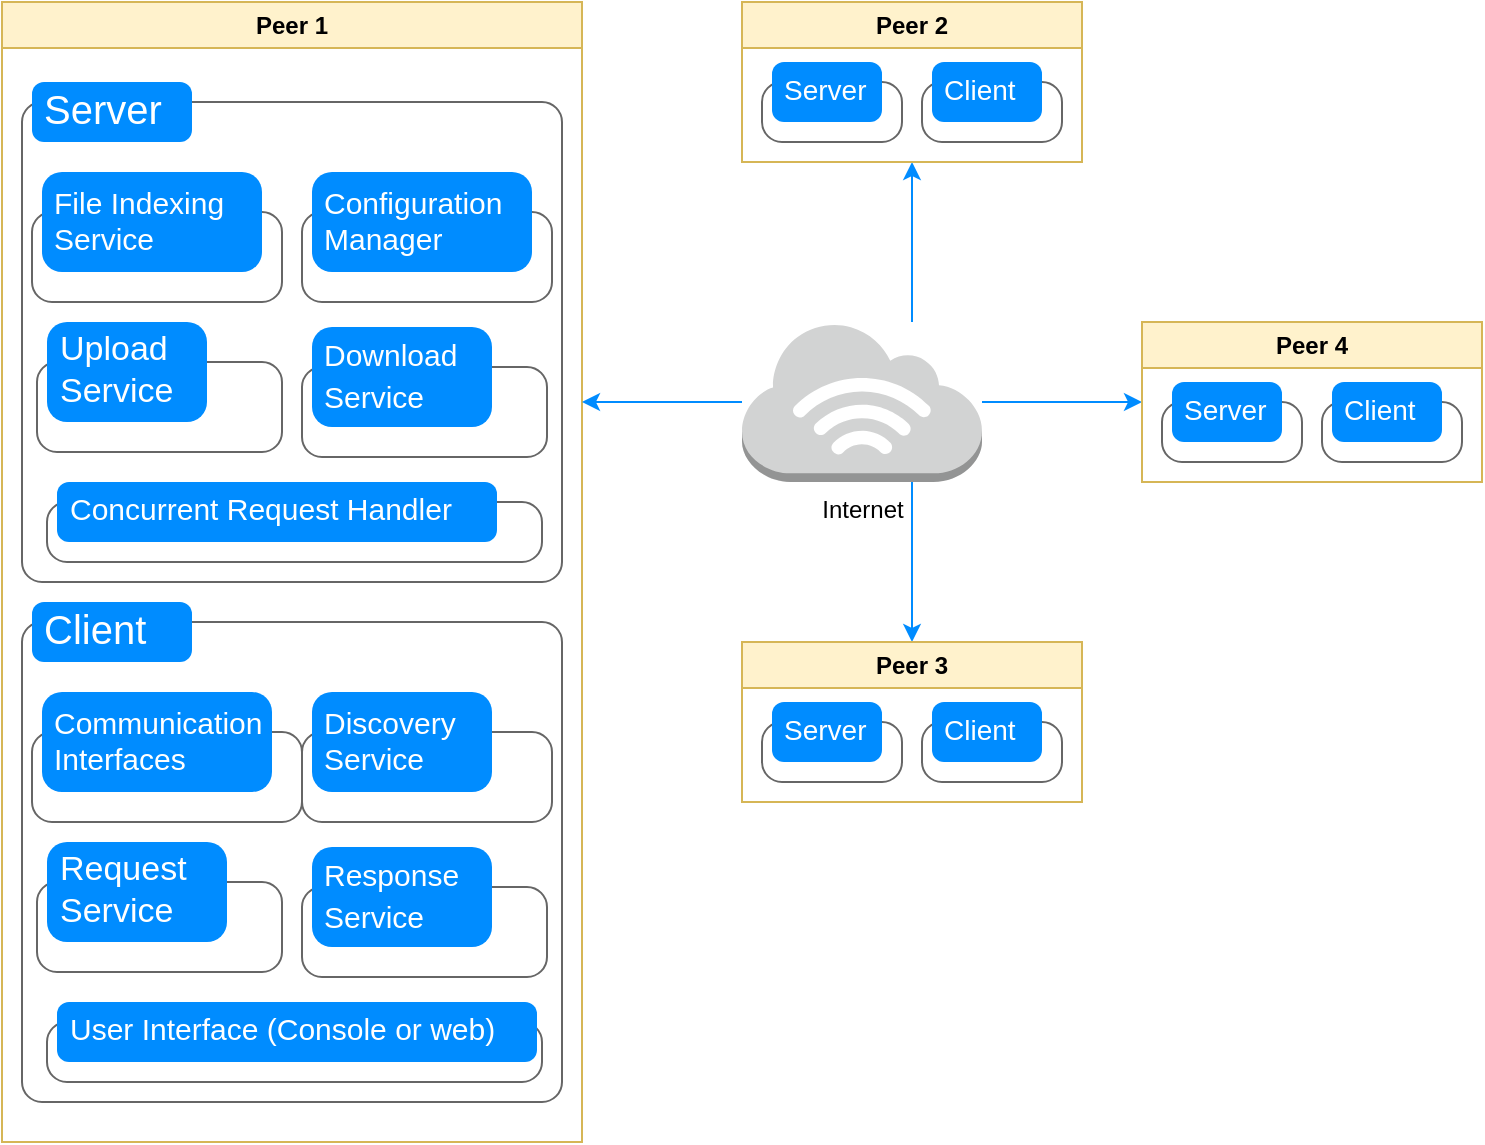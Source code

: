 <mxfile version="24.0.2" type="device">
  <diagram name="Page-1" id="6MUMGKd8XCiNymQx3H2U">
    <mxGraphModel dx="1818" dy="1739" grid="1" gridSize="10" guides="1" tooltips="1" connect="1" arrows="1" fold="1" page="1" pageScale="1" pageWidth="850" pageHeight="1100" math="0" shadow="0">
      <root>
        <mxCell id="0" />
        <mxCell id="1" parent="0" />
        <mxCell id="FffesxjW9vF1gciU8168-39" style="edgeStyle=orthogonalEdgeStyle;rounded=0;orthogonalLoop=1;jettySize=auto;html=1;entryX=0.5;entryY=1;entryDx=0;entryDy=0;fillColor=#dae8fc;strokeColor=#008CFF;" edge="1" parent="1" source="FffesxjW9vF1gciU8168-1" target="FffesxjW9vF1gciU8168-2">
          <mxGeometry relative="1" as="geometry">
            <Array as="points">
              <mxPoint x="445" y="110" />
              <mxPoint x="445" y="110" />
            </Array>
          </mxGeometry>
        </mxCell>
        <mxCell id="FffesxjW9vF1gciU8168-40" style="edgeStyle=orthogonalEdgeStyle;rounded=0;orthogonalLoop=1;jettySize=auto;html=1;strokeColor=#008CFF;" edge="1" parent="1" source="FffesxjW9vF1gciU8168-1" target="FffesxjW9vF1gciU8168-34">
          <mxGeometry relative="1" as="geometry">
            <Array as="points">
              <mxPoint x="445" y="210" />
              <mxPoint x="445" y="210" />
            </Array>
          </mxGeometry>
        </mxCell>
        <mxCell id="FffesxjW9vF1gciU8168-41" style="edgeStyle=orthogonalEdgeStyle;rounded=0;orthogonalLoop=1;jettySize=auto;html=1;entryX=0;entryY=0.5;entryDx=0;entryDy=0;strokeColor=#008CFF;" edge="1" parent="1" source="FffesxjW9vF1gciU8168-1" target="FffesxjW9vF1gciU8168-29">
          <mxGeometry relative="1" as="geometry" />
        </mxCell>
        <mxCell id="FffesxjW9vF1gciU8168-1" value="Internet" style="outlineConnect=0;dashed=0;verticalLabelPosition=bottom;verticalAlign=top;align=center;html=1;shape=mxgraph.aws3.internet_3;fillColor=#D2D3D3;gradientColor=none;" vertex="1" parent="1">
          <mxGeometry x="360" y="120" width="120" height="80" as="geometry" />
        </mxCell>
        <mxCell id="FffesxjW9vF1gciU8168-2" value="Peer 2" style="swimlane;whiteSpace=wrap;html=1;fillColor=#fff2cc;strokeColor=#d6b656;" vertex="1" parent="1">
          <mxGeometry x="360" y="-40" width="170" height="80" as="geometry" />
        </mxCell>
        <mxCell id="FffesxjW9vF1gciU8168-3" value="" style="shape=mxgraph.mockup.containers.marginRect;rectMarginTop=10;strokeColor=#666666;strokeWidth=1;dashed=0;rounded=1;arcSize=5;recursiveResize=0;html=1;whiteSpace=wrap;" vertex="1" parent="FffesxjW9vF1gciU8168-2">
          <mxGeometry x="10" y="30" width="70" height="40" as="geometry" />
        </mxCell>
        <mxCell id="FffesxjW9vF1gciU8168-4" value="&lt;font style=&quot;font-size: 14px;&quot;&gt;Server&lt;/font&gt;" style="shape=rect;strokeColor=none;fillColor=#008cff;strokeWidth=1;dashed=0;rounded=1;arcSize=20;fontColor=#ffffff;fontSize=17;spacing=2;spacingTop=-2;align=left;autosize=1;spacingLeft=4;resizeWidth=0;resizeHeight=0;perimeter=none;html=1;whiteSpace=wrap;" vertex="1" parent="FffesxjW9vF1gciU8168-3">
          <mxGeometry x="5" width="55" height="30" as="geometry" />
        </mxCell>
        <mxCell id="FffesxjW9vF1gciU8168-27" value="" style="shape=mxgraph.mockup.containers.marginRect;rectMarginTop=10;strokeColor=#666666;strokeWidth=1;dashed=0;rounded=1;arcSize=5;recursiveResize=0;html=1;whiteSpace=wrap;" vertex="1" parent="FffesxjW9vF1gciU8168-2">
          <mxGeometry x="90" y="30" width="70" height="40" as="geometry" />
        </mxCell>
        <mxCell id="FffesxjW9vF1gciU8168-28" value="&lt;font style=&quot;font-size: 14px;&quot;&gt;Client&lt;/font&gt;" style="shape=rect;strokeColor=none;fillColor=#008cff;strokeWidth=1;dashed=0;rounded=1;arcSize=20;fontColor=#ffffff;fontSize=17;spacing=2;spacingTop=-2;align=left;autosize=1;spacingLeft=4;resizeWidth=0;resizeHeight=0;perimeter=none;html=1;whiteSpace=wrap;" vertex="1" parent="FffesxjW9vF1gciU8168-27">
          <mxGeometry x="5" width="55" height="30" as="geometry" />
        </mxCell>
        <mxCell id="FffesxjW9vF1gciU8168-22" value="Peer 1" style="swimlane;whiteSpace=wrap;html=1;fillColor=#fff2cc;strokeColor=#d6b656;" vertex="1" parent="1">
          <mxGeometry x="-10" y="-40" width="290" height="570" as="geometry" />
        </mxCell>
        <mxCell id="FffesxjW9vF1gciU8168-23" value="" style="shape=mxgraph.mockup.containers.marginRect;rectMarginTop=10;strokeColor=#666666;strokeWidth=1;dashed=0;rounded=1;arcSize=5;recursiveResize=0;html=1;whiteSpace=wrap;" vertex="1" parent="FffesxjW9vF1gciU8168-22">
          <mxGeometry x="10" y="40" width="270" height="250" as="geometry" />
        </mxCell>
        <mxCell id="FffesxjW9vF1gciU8168-24" value="&lt;font style=&quot;font-size: 20px;&quot;&gt;Server&lt;/font&gt;" style="shape=rect;strokeColor=none;fillColor=#008cff;strokeWidth=1;dashed=0;rounded=1;arcSize=20;fontColor=#ffffff;fontSize=17;spacing=2;spacingTop=-2;align=left;autosize=1;spacingLeft=4;resizeWidth=0;resizeHeight=0;perimeter=none;html=1;whiteSpace=wrap;" vertex="1" parent="FffesxjW9vF1gciU8168-23">
          <mxGeometry x="5" width="80" height="30" as="geometry" />
        </mxCell>
        <mxCell id="FffesxjW9vF1gciU8168-42" value="" style="shape=mxgraph.mockup.containers.marginRect;rectMarginTop=10;strokeColor=#666666;strokeWidth=1;dashed=0;rounded=1;arcSize=5;recursiveResize=0;html=1;whiteSpace=wrap;" vertex="1" parent="FffesxjW9vF1gciU8168-23">
          <mxGeometry x="5" y="55" width="125" height="55" as="geometry" />
        </mxCell>
        <mxCell id="FffesxjW9vF1gciU8168-43" value="&lt;font style=&quot;font-size: 15px;&quot;&gt;File Indexing&lt;/font&gt;&lt;div style=&quot;font-size: 15px;&quot;&gt;&lt;font style=&quot;font-size: 15px;&quot;&gt;Service&lt;/font&gt;&lt;/div&gt;" style="shape=rect;strokeColor=none;fillColor=#008cff;strokeWidth=1;dashed=0;rounded=1;arcSize=20;fontColor=#ffffff;fontSize=15;spacing=2;spacingTop=-2;align=left;autosize=1;spacingLeft=4;resizeWidth=0;resizeHeight=0;perimeter=none;html=1;whiteSpace=wrap;" vertex="1" parent="FffesxjW9vF1gciU8168-42">
          <mxGeometry x="5" y="-10" width="110" height="50" as="geometry" />
        </mxCell>
        <mxCell id="FffesxjW9vF1gciU8168-48" value="" style="shape=mxgraph.mockup.containers.marginRect;rectMarginTop=10;strokeColor=#666666;strokeWidth=1;dashed=0;rounded=1;arcSize=5;recursiveResize=0;html=1;whiteSpace=wrap;" vertex="1" parent="FffesxjW9vF1gciU8168-23">
          <mxGeometry x="7.5" y="130" width="122.5" height="55" as="geometry" />
        </mxCell>
        <mxCell id="FffesxjW9vF1gciU8168-49" value="&lt;span style=&quot;background-color: initial; font-size: 17px;&quot;&gt;&lt;font style=&quot;font-size: 17px;&quot;&gt;Upload&lt;/font&gt;&lt;/span&gt;&lt;div style=&quot;font-size: 17px;&quot;&gt;&lt;span style=&quot;background-color: initial;&quot;&gt;&lt;font style=&quot;font-size: 17px;&quot;&gt;Service&lt;/font&gt;&lt;/span&gt;&lt;/div&gt;" style="shape=rect;strokeColor=none;fillColor=#008cff;strokeWidth=1;dashed=0;rounded=1;arcSize=20;fontColor=#ffffff;fontSize=15;spacing=2;spacingTop=-2;align=left;autosize=1;spacingLeft=4;resizeWidth=0;resizeHeight=0;perimeter=none;html=1;whiteSpace=wrap;" vertex="1" parent="FffesxjW9vF1gciU8168-48">
          <mxGeometry x="5" y="-10" width="80" height="50" as="geometry" />
        </mxCell>
        <mxCell id="FffesxjW9vF1gciU8168-61" value="" style="shape=mxgraph.mockup.containers.marginRect;rectMarginTop=10;strokeColor=#666666;strokeWidth=1;dashed=0;rounded=1;arcSize=5;recursiveResize=0;html=1;whiteSpace=wrap;" vertex="1" parent="FffesxjW9vF1gciU8168-23">
          <mxGeometry x="140" y="132.5" width="122.5" height="55" as="geometry" />
        </mxCell>
        <mxCell id="FffesxjW9vF1gciU8168-62" value="&lt;div&gt;&lt;span style=&quot;font-size: 15px; background-color: initial;&quot;&gt;Download&lt;/span&gt;&lt;/div&gt;&lt;div&gt;&lt;span style=&quot;font-size: 15px; background-color: initial;&quot;&gt;Service&lt;/span&gt;&lt;/div&gt;" style="shape=rect;strokeColor=none;fillColor=#008cff;strokeWidth=1;dashed=0;rounded=1;arcSize=20;fontColor=#ffffff;fontSize=17;spacing=2;spacingTop=-2;align=left;autosize=1;spacingLeft=4;resizeWidth=0;resizeHeight=0;perimeter=none;html=1;whiteSpace=wrap;" vertex="1" parent="FffesxjW9vF1gciU8168-61">
          <mxGeometry x="5" y="-10" width="90" height="50" as="geometry" />
        </mxCell>
        <mxCell id="FffesxjW9vF1gciU8168-63" value="" style="shape=mxgraph.mockup.containers.marginRect;rectMarginTop=10;strokeColor=#666666;strokeWidth=1;dashed=0;rounded=1;arcSize=5;recursiveResize=0;html=1;whiteSpace=wrap;" vertex="1" parent="FffesxjW9vF1gciU8168-23">
          <mxGeometry x="12.5" y="200" width="247.5" height="40" as="geometry" />
        </mxCell>
        <mxCell id="FffesxjW9vF1gciU8168-64" value="&lt;span style=&quot;font-size: 15px;&quot;&gt;Concurrent&amp;nbsp;&lt;/span&gt;&lt;span style=&quot;font-size: 15px; background-color: initial;&quot;&gt;Request Handler&lt;/span&gt;" style="shape=rect;strokeColor=none;fillColor=#008cff;strokeWidth=1;dashed=0;rounded=1;arcSize=20;fontColor=#ffffff;fontSize=17;spacing=2;spacingTop=-2;align=left;autosize=1;spacingLeft=4;resizeWidth=0;resizeHeight=0;perimeter=none;html=1;whiteSpace=wrap;" vertex="1" parent="FffesxjW9vF1gciU8168-63">
          <mxGeometry x="5" width="220" height="30" as="geometry" />
        </mxCell>
        <mxCell id="FffesxjW9vF1gciU8168-65" value="" style="shape=mxgraph.mockup.containers.marginRect;rectMarginTop=10;strokeColor=#666666;strokeWidth=1;dashed=0;rounded=1;arcSize=5;recursiveResize=0;html=1;whiteSpace=wrap;" vertex="1" parent="FffesxjW9vF1gciU8168-23">
          <mxGeometry x="140" y="55" width="125" height="55" as="geometry" />
        </mxCell>
        <mxCell id="FffesxjW9vF1gciU8168-66" value="Configuration&lt;div&gt;Manager&lt;/div&gt;" style="shape=rect;strokeColor=none;fillColor=#008cff;strokeWidth=1;dashed=0;rounded=1;arcSize=20;fontColor=#ffffff;fontSize=15;spacing=2;spacingTop=-2;align=left;autosize=1;spacingLeft=4;resizeWidth=0;resizeHeight=0;perimeter=none;html=1;whiteSpace=wrap;" vertex="1" parent="FffesxjW9vF1gciU8168-65">
          <mxGeometry x="5" y="-10" width="110" height="50" as="geometry" />
        </mxCell>
        <mxCell id="FffesxjW9vF1gciU8168-68" value="" style="shape=mxgraph.mockup.containers.marginRect;rectMarginTop=10;strokeColor=#666666;strokeWidth=1;dashed=0;rounded=1;arcSize=5;recursiveResize=0;html=1;whiteSpace=wrap;" vertex="1" parent="FffesxjW9vF1gciU8168-22">
          <mxGeometry x="10" y="300" width="270" height="250" as="geometry" />
        </mxCell>
        <mxCell id="FffesxjW9vF1gciU8168-69" value="&lt;font style=&quot;font-size: 20px;&quot;&gt;Client&lt;/font&gt;" style="shape=rect;strokeColor=none;fillColor=#008cff;strokeWidth=1;dashed=0;rounded=1;arcSize=20;fontColor=#ffffff;fontSize=17;spacing=2;spacingTop=-2;align=left;autosize=1;spacingLeft=4;resizeWidth=0;resizeHeight=0;perimeter=none;html=1;whiteSpace=wrap;" vertex="1" parent="FffesxjW9vF1gciU8168-68">
          <mxGeometry x="5" width="80" height="30" as="geometry" />
        </mxCell>
        <mxCell id="FffesxjW9vF1gciU8168-70" value="" style="shape=mxgraph.mockup.containers.marginRect;rectMarginTop=10;strokeColor=#666666;strokeWidth=1;dashed=0;rounded=1;arcSize=5;recursiveResize=0;html=1;whiteSpace=wrap;" vertex="1" parent="FffesxjW9vF1gciU8168-68">
          <mxGeometry x="5" y="55" width="135" height="55" as="geometry" />
        </mxCell>
        <mxCell id="FffesxjW9vF1gciU8168-71" value="Communication&lt;br&gt;Interfaces" style="shape=rect;strokeColor=none;fillColor=#008cff;strokeWidth=1;dashed=0;rounded=1;arcSize=20;fontColor=#ffffff;fontSize=15;spacing=2;spacingTop=-2;align=left;autosize=1;spacingLeft=4;resizeWidth=0;resizeHeight=0;perimeter=none;html=1;whiteSpace=wrap;" vertex="1" parent="FffesxjW9vF1gciU8168-70">
          <mxGeometry x="5" y="-10" width="115" height="50" as="geometry" />
        </mxCell>
        <mxCell id="FffesxjW9vF1gciU8168-72" value="" style="shape=mxgraph.mockup.containers.marginRect;rectMarginTop=10;strokeColor=#666666;strokeWidth=1;dashed=0;rounded=1;arcSize=5;recursiveResize=0;html=1;whiteSpace=wrap;" vertex="1" parent="FffesxjW9vF1gciU8168-68">
          <mxGeometry x="7.5" y="130" width="122.5" height="55" as="geometry" />
        </mxCell>
        <mxCell id="FffesxjW9vF1gciU8168-73" value="&lt;span style=&quot;background-color: initial; font-size: 17px;&quot;&gt;&lt;font style=&quot;font-size: 17px;&quot;&gt;Request&lt;/font&gt;&lt;/span&gt;&lt;div style=&quot;font-size: 17px;&quot;&gt;&lt;span style=&quot;background-color: initial;&quot;&gt;&lt;font style=&quot;font-size: 17px;&quot;&gt;Service&lt;/font&gt;&lt;/span&gt;&lt;/div&gt;" style="shape=rect;strokeColor=none;fillColor=#008cff;strokeWidth=1;dashed=0;rounded=1;arcSize=20;fontColor=#ffffff;fontSize=15;spacing=2;spacingTop=-2;align=left;autosize=1;spacingLeft=4;resizeWidth=0;resizeHeight=0;perimeter=none;html=1;whiteSpace=wrap;" vertex="1" parent="FffesxjW9vF1gciU8168-72">
          <mxGeometry x="5" y="-10" width="90" height="50" as="geometry" />
        </mxCell>
        <mxCell id="FffesxjW9vF1gciU8168-74" value="" style="shape=mxgraph.mockup.containers.marginRect;rectMarginTop=10;strokeColor=#666666;strokeWidth=1;dashed=0;rounded=1;arcSize=5;recursiveResize=0;html=1;whiteSpace=wrap;" vertex="1" parent="FffesxjW9vF1gciU8168-68">
          <mxGeometry x="140" y="132.5" width="122.5" height="55" as="geometry" />
        </mxCell>
        <mxCell id="FffesxjW9vF1gciU8168-75" value="&lt;div&gt;&lt;span style=&quot;background-color: initial; font-size: 15px;&quot;&gt;Response&lt;br&gt;Service&lt;/span&gt;&lt;br&gt;&lt;/div&gt;" style="shape=rect;strokeColor=none;fillColor=#008cff;strokeWidth=1;dashed=0;rounded=1;arcSize=20;fontColor=#ffffff;fontSize=17;spacing=2;spacingTop=-2;align=left;autosize=1;spacingLeft=4;resizeWidth=0;resizeHeight=0;perimeter=none;html=1;whiteSpace=wrap;" vertex="1" parent="FffesxjW9vF1gciU8168-74">
          <mxGeometry x="5" y="-10" width="90" height="50" as="geometry" />
        </mxCell>
        <mxCell id="FffesxjW9vF1gciU8168-76" value="" style="shape=mxgraph.mockup.containers.marginRect;rectMarginTop=10;strokeColor=#666666;strokeWidth=1;dashed=0;rounded=1;arcSize=5;recursiveResize=0;html=1;whiteSpace=wrap;" vertex="1" parent="FffesxjW9vF1gciU8168-68">
          <mxGeometry x="12.5" y="200" width="247.5" height="40" as="geometry" />
        </mxCell>
        <mxCell id="FffesxjW9vF1gciU8168-77" value="&lt;span style=&quot;font-size: 15px;&quot;&gt;User Interface (Console or web)&lt;/span&gt;" style="shape=rect;strokeColor=none;fillColor=#008cff;strokeWidth=1;dashed=0;rounded=1;arcSize=20;fontColor=#ffffff;fontSize=17;spacing=2;spacingTop=-2;align=left;autosize=1;spacingLeft=4;resizeWidth=0;resizeHeight=0;perimeter=none;html=1;whiteSpace=wrap;" vertex="1" parent="FffesxjW9vF1gciU8168-76">
          <mxGeometry x="5" width="240" height="30" as="geometry" />
        </mxCell>
        <mxCell id="FffesxjW9vF1gciU8168-78" value="" style="shape=mxgraph.mockup.containers.marginRect;rectMarginTop=10;strokeColor=#666666;strokeWidth=1;dashed=0;rounded=1;arcSize=5;recursiveResize=0;html=1;whiteSpace=wrap;" vertex="1" parent="FffesxjW9vF1gciU8168-68">
          <mxGeometry x="140" y="55" width="125" height="55" as="geometry" />
        </mxCell>
        <mxCell id="FffesxjW9vF1gciU8168-79" value="Discovery&lt;div&gt;Service&lt;/div&gt;" style="shape=rect;strokeColor=none;fillColor=#008cff;strokeWidth=1;dashed=0;rounded=1;arcSize=20;fontColor=#ffffff;fontSize=15;spacing=2;spacingTop=-2;align=left;autosize=1;spacingLeft=4;resizeWidth=0;resizeHeight=0;perimeter=none;html=1;whiteSpace=wrap;" vertex="1" parent="FffesxjW9vF1gciU8168-78">
          <mxGeometry x="5" y="-10" width="90" height="50" as="geometry" />
        </mxCell>
        <mxCell id="FffesxjW9vF1gciU8168-29" value="Peer 4" style="swimlane;whiteSpace=wrap;html=1;fillColor=#fff2cc;strokeColor=#d6b656;" vertex="1" parent="1">
          <mxGeometry x="560" y="120" width="170" height="80" as="geometry" />
        </mxCell>
        <mxCell id="FffesxjW9vF1gciU8168-30" value="" style="shape=mxgraph.mockup.containers.marginRect;rectMarginTop=10;strokeColor=#666666;strokeWidth=1;dashed=0;rounded=1;arcSize=5;recursiveResize=0;html=1;whiteSpace=wrap;" vertex="1" parent="FffesxjW9vF1gciU8168-29">
          <mxGeometry x="10" y="30" width="70" height="40" as="geometry" />
        </mxCell>
        <mxCell id="FffesxjW9vF1gciU8168-31" value="&lt;font style=&quot;font-size: 14px;&quot;&gt;Server&lt;/font&gt;" style="shape=rect;strokeColor=none;fillColor=#008cff;strokeWidth=1;dashed=0;rounded=1;arcSize=20;fontColor=#ffffff;fontSize=17;spacing=2;spacingTop=-2;align=left;autosize=1;spacingLeft=4;resizeWidth=0;resizeHeight=0;perimeter=none;html=1;whiteSpace=wrap;" vertex="1" parent="FffesxjW9vF1gciU8168-30">
          <mxGeometry x="5" width="55" height="30" as="geometry" />
        </mxCell>
        <mxCell id="FffesxjW9vF1gciU8168-32" value="" style="shape=mxgraph.mockup.containers.marginRect;rectMarginTop=10;strokeColor=#666666;strokeWidth=1;dashed=0;rounded=1;arcSize=5;recursiveResize=0;html=1;whiteSpace=wrap;" vertex="1" parent="FffesxjW9vF1gciU8168-29">
          <mxGeometry x="90" y="30" width="70" height="40" as="geometry" />
        </mxCell>
        <mxCell id="FffesxjW9vF1gciU8168-33" value="&lt;font style=&quot;font-size: 14px;&quot;&gt;Client&lt;/font&gt;" style="shape=rect;strokeColor=none;fillColor=#008cff;strokeWidth=1;dashed=0;rounded=1;arcSize=20;fontColor=#ffffff;fontSize=17;spacing=2;spacingTop=-2;align=left;autosize=1;spacingLeft=4;resizeWidth=0;resizeHeight=0;perimeter=none;html=1;whiteSpace=wrap;" vertex="1" parent="FffesxjW9vF1gciU8168-32">
          <mxGeometry x="5" width="55" height="30" as="geometry" />
        </mxCell>
        <mxCell id="FffesxjW9vF1gciU8168-34" value="Peer 3" style="swimlane;whiteSpace=wrap;html=1;fillColor=#fff2cc;strokeColor=#d6b656;" vertex="1" parent="1">
          <mxGeometry x="360" y="280" width="170" height="80" as="geometry" />
        </mxCell>
        <mxCell id="FffesxjW9vF1gciU8168-35" value="" style="shape=mxgraph.mockup.containers.marginRect;rectMarginTop=10;strokeColor=#666666;strokeWidth=1;dashed=0;rounded=1;arcSize=5;recursiveResize=0;html=1;whiteSpace=wrap;" vertex="1" parent="FffesxjW9vF1gciU8168-34">
          <mxGeometry x="10" y="30" width="70" height="40" as="geometry" />
        </mxCell>
        <mxCell id="FffesxjW9vF1gciU8168-36" value="&lt;font style=&quot;font-size: 14px;&quot;&gt;Server&lt;/font&gt;" style="shape=rect;strokeColor=none;fillColor=#008cff;strokeWidth=1;dashed=0;rounded=1;arcSize=20;fontColor=#ffffff;fontSize=17;spacing=2;spacingTop=-2;align=left;autosize=1;spacingLeft=4;resizeWidth=0;resizeHeight=0;perimeter=none;html=1;whiteSpace=wrap;" vertex="1" parent="FffesxjW9vF1gciU8168-35">
          <mxGeometry x="5" width="55" height="30" as="geometry" />
        </mxCell>
        <mxCell id="FffesxjW9vF1gciU8168-37" value="" style="shape=mxgraph.mockup.containers.marginRect;rectMarginTop=10;strokeColor=#666666;strokeWidth=1;dashed=0;rounded=1;arcSize=5;recursiveResize=0;html=1;whiteSpace=wrap;" vertex="1" parent="FffesxjW9vF1gciU8168-34">
          <mxGeometry x="90" y="30" width="70" height="40" as="geometry" />
        </mxCell>
        <mxCell id="FffesxjW9vF1gciU8168-38" value="&lt;font style=&quot;font-size: 14px;&quot;&gt;Client&lt;/font&gt;" style="shape=rect;strokeColor=none;fillColor=#008cff;strokeWidth=1;dashed=0;rounded=1;arcSize=20;fontColor=#ffffff;fontSize=17;spacing=2;spacingTop=-2;align=left;autosize=1;spacingLeft=4;resizeWidth=0;resizeHeight=0;perimeter=none;html=1;whiteSpace=wrap;" vertex="1" parent="FffesxjW9vF1gciU8168-37">
          <mxGeometry x="5" width="55" height="30" as="geometry" />
        </mxCell>
        <mxCell id="FffesxjW9vF1gciU8168-67" style="edgeStyle=orthogonalEdgeStyle;rounded=0;orthogonalLoop=1;jettySize=auto;html=1;strokeColor=#008CFF;" edge="1" parent="1" source="FffesxjW9vF1gciU8168-1">
          <mxGeometry relative="1" as="geometry">
            <mxPoint x="490" y="170" as="sourcePoint" />
            <mxPoint x="280" y="160" as="targetPoint" />
          </mxGeometry>
        </mxCell>
      </root>
    </mxGraphModel>
  </diagram>
</mxfile>

